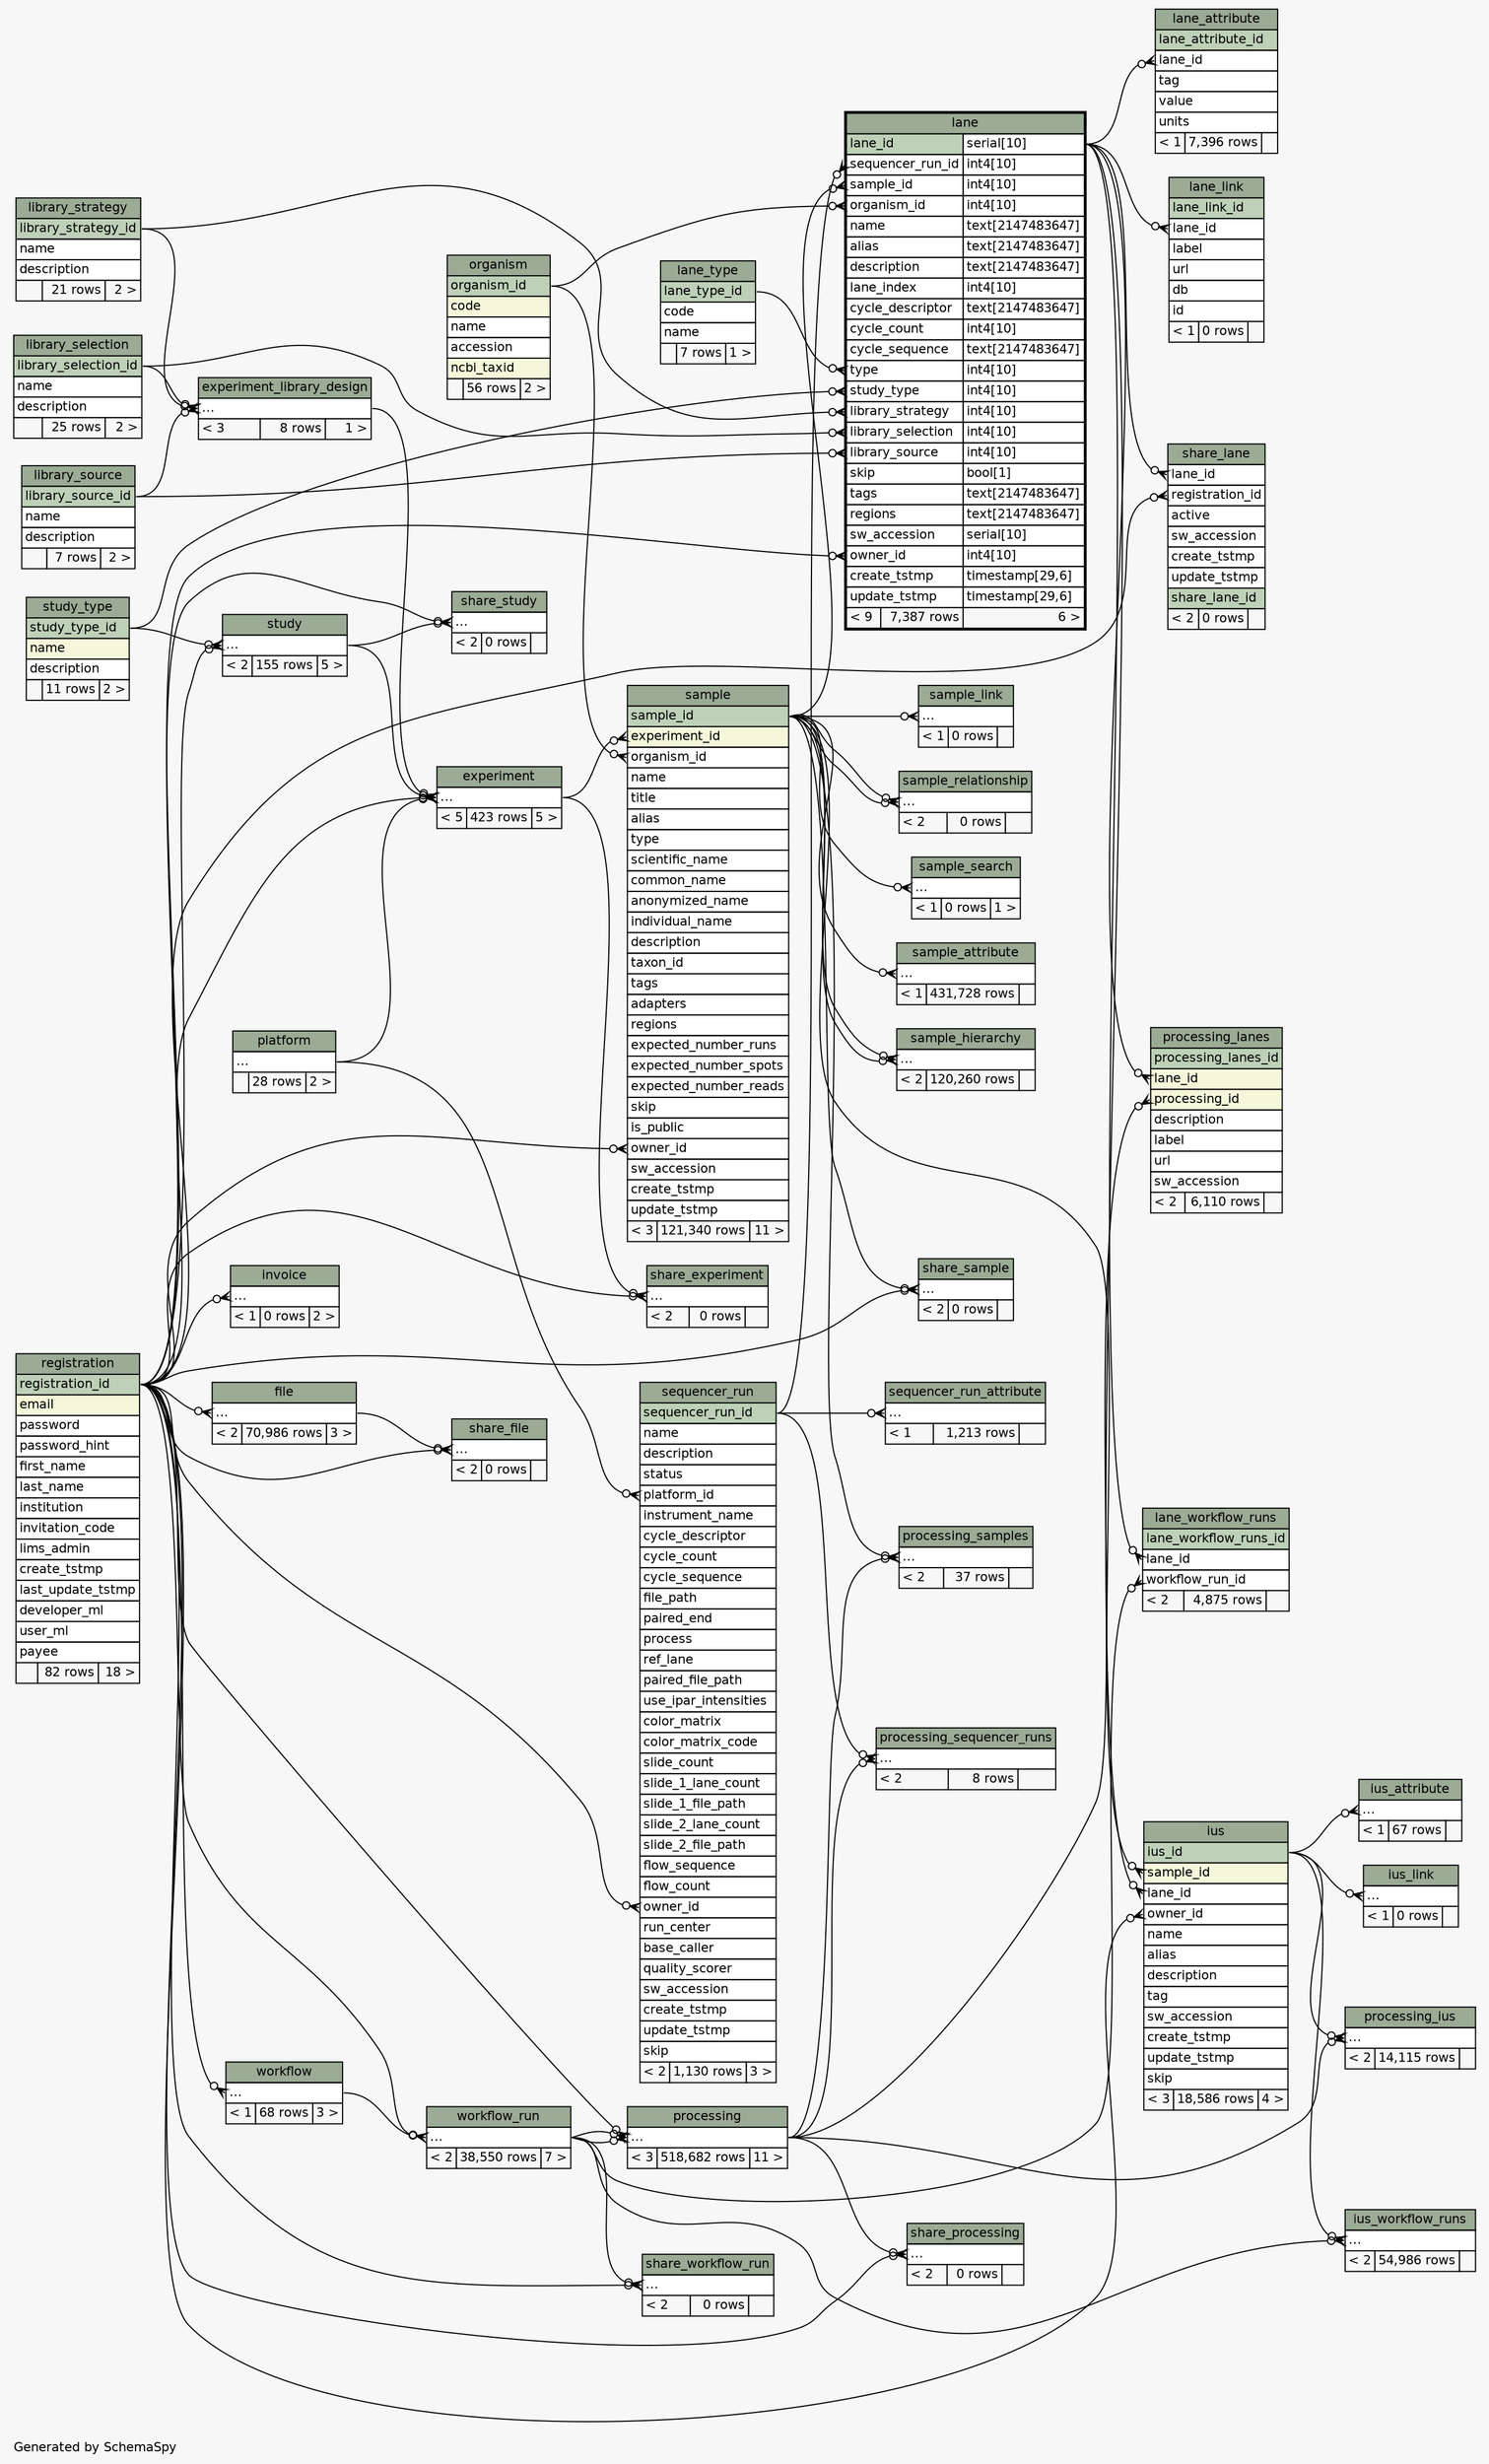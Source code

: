 // dot 2.26.3 on Linux 3.5.0-47-generic
// SchemaSpy rev 590
digraph "twoDegreesRelationshipsDiagram" {
  graph [
    rankdir="RL"
    bgcolor="#f7f7f7"
    label="\nGenerated by SchemaSpy"
    labeljust="l"
    nodesep="0.18"
    ranksep="0.46"
    fontname="Helvetica"
    fontsize="11"
  ];
  node [
    fontname="Helvetica"
    fontsize="11"
    shape="plaintext"
  ];
  edge [
    arrowsize="0.8"
  ];
  "experiment":"elipses":w -> "experiment_library_design":"elipses":e [arrowhead=none dir=back arrowtail=crowodot];
  "experiment":"elipses":w -> "registration":"registration_id":e [arrowhead=none dir=back arrowtail=crowodot];
  "experiment":"elipses":w -> "platform":"elipses":e [arrowhead=none dir=back arrowtail=crowodot];
  "experiment":"elipses":w -> "study":"elipses":e [arrowhead=none dir=back arrowtail=crowodot];
  "experiment_library_design":"elipses":w -> "library_selection":"library_selection_id":e [arrowhead=none dir=back arrowtail=crowodot];
  "experiment_library_design":"elipses":w -> "library_source":"library_source_id":e [arrowhead=none dir=back arrowtail=crowodot];
  "experiment_library_design":"elipses":w -> "library_strategy":"library_strategy_id":e [arrowhead=none dir=back arrowtail=crowodot];
  "file":"elipses":w -> "registration":"registration_id":e [arrowhead=none dir=back arrowtail=crowodot];
  "invoice":"elipses":w -> "registration":"registration_id":e [arrowhead=none dir=back arrowtail=crowodot];
  "ius":"lane_id":w -> "lane":"lane_id.type":e [arrowhead=none dir=back arrowtail=crowodot];
  "ius":"owner_id":w -> "registration":"registration_id":e [arrowhead=none dir=back arrowtail=crowodot];
  "ius":"sample_id":w -> "sample":"sample_id":e [arrowhead=none dir=back arrowtail=crowodot];
  "ius_attribute":"elipses":w -> "ius":"ius_id":e [arrowhead=none dir=back arrowtail=crowodot];
  "ius_link":"elipses":w -> "ius":"ius_id":e [arrowhead=none dir=back arrowtail=crowodot];
  "ius_workflow_runs":"elipses":w -> "ius":"ius_id":e [arrowhead=none dir=back arrowtail=crowodot];
  "ius_workflow_runs":"elipses":w -> "workflow_run":"elipses":e [arrowhead=none dir=back arrowtail=crowodot];
  "lane":"library_selection":w -> "library_selection":"library_selection_id":e [arrowhead=none dir=back arrowtail=crowodot];
  "lane":"library_source":w -> "library_source":"library_source_id":e [arrowhead=none dir=back arrowtail=crowodot];
  "lane":"library_strategy":w -> "library_strategy":"library_strategy_id":e [arrowhead=none dir=back arrowtail=crowodot];
  "lane":"organism_id":w -> "organism":"organism_id":e [arrowhead=none dir=back arrowtail=crowodot];
  "lane":"owner_id":w -> "registration":"registration_id":e [arrowhead=none dir=back arrowtail=crowodot];
  "lane":"sample_id":w -> "sample":"sample_id":e [arrowhead=none dir=back arrowtail=crowodot];
  "lane":"sequencer_run_id":w -> "sequencer_run":"sequencer_run_id":e [arrowhead=none dir=back arrowtail=crowodot];
  "lane":"study_type":w -> "study_type":"study_type_id":e [arrowhead=none dir=back arrowtail=crowodot];
  "lane":"type":w -> "lane_type":"lane_type_id":e [arrowhead=none dir=back arrowtail=crowodot];
  "lane_attribute":"lane_id":w -> "lane":"lane_id.type":e [arrowhead=none dir=back arrowtail=crowodot];
  "lane_link":"lane_id":w -> "lane":"lane_id.type":e [arrowhead=none dir=back arrowtail=crowodot];
  "lane_workflow_runs":"lane_id":w -> "lane":"lane_id.type":e [arrowhead=none dir=back arrowtail=crowodot];
  "lane_workflow_runs":"workflow_run_id":w -> "workflow_run":"elipses":e [arrowhead=none dir=back arrowtail=crowodot];
  "processing":"elipses":w -> "workflow_run":"elipses":e [arrowhead=none dir=back arrowtail=crowodot];
  "processing":"elipses":w -> "registration":"registration_id":e [arrowhead=none dir=back arrowtail=crowodot];
  "processing":"elipses":w -> "workflow_run":"elipses":e [arrowhead=none dir=back arrowtail=crowodot];
  "processing_ius":"elipses":w -> "ius":"ius_id":e [arrowhead=none dir=back arrowtail=crowodot];
  "processing_ius":"elipses":w -> "processing":"elipses":e [arrowhead=none dir=back arrowtail=crowodot];
  "processing_lanes":"lane_id":w -> "lane":"lane_id.type":e [arrowhead=none dir=back arrowtail=crowodot];
  "processing_lanes":"processing_id":w -> "processing":"elipses":e [arrowhead=none dir=back arrowtail=crowodot];
  "processing_samples":"elipses":w -> "processing":"elipses":e [arrowhead=none dir=back arrowtail=crowodot];
  "processing_samples":"elipses":w -> "sample":"sample_id":e [arrowhead=none dir=back arrowtail=crowodot];
  "processing_sequencer_runs":"elipses":w -> "processing":"elipses":e [arrowhead=none dir=back arrowtail=crowodot];
  "processing_sequencer_runs":"elipses":w -> "sequencer_run":"sequencer_run_id":e [arrowhead=none dir=back arrowtail=crowodot];
  "sample":"experiment_id":w -> "experiment":"elipses":e [arrowhead=none dir=back arrowtail=crowodot];
  "sample":"organism_id":w -> "organism":"organism_id":e [arrowhead=none dir=back arrowtail=crowodot];
  "sample":"owner_id":w -> "registration":"registration_id":e [arrowhead=none dir=back arrowtail=crowodot];
  "sample_attribute":"elipses":w -> "sample":"sample_id":e [arrowhead=none dir=back arrowtail=crowodot];
  "sample_hierarchy":"elipses":w -> "sample":"sample_id":e [arrowhead=none dir=back arrowtail=crowodot];
  "sample_hierarchy":"elipses":w -> "sample":"sample_id":e [arrowhead=none dir=back arrowtail=crowodot];
  "sample_link":"elipses":w -> "sample":"sample_id":e [arrowhead=none dir=back arrowtail=crowodot];
  "sample_relationship":"elipses":w -> "sample":"sample_id":e [arrowhead=none dir=back arrowtail=crowodot];
  "sample_relationship":"elipses":w -> "sample":"sample_id":e [arrowhead=none dir=back arrowtail=crowodot];
  "sample_search":"elipses":w -> "sample":"sample_id":e [arrowhead=none dir=back arrowtail=crowodot];
  "sequencer_run":"owner_id":w -> "registration":"registration_id":e [arrowhead=none dir=back arrowtail=crowodot];
  "sequencer_run":"platform_id":w -> "platform":"elipses":e [arrowhead=none dir=back arrowtail=crowodot];
  "sequencer_run_attribute":"elipses":w -> "sequencer_run":"sequencer_run_id":e [arrowhead=none dir=back arrowtail=crowodot];
  "share_experiment":"elipses":w -> "experiment":"elipses":e [arrowhead=none dir=back arrowtail=crowodot];
  "share_experiment":"elipses":w -> "registration":"registration_id":e [arrowhead=none dir=back arrowtail=crowodot];
  "share_file":"elipses":w -> "file":"elipses":e [arrowhead=none dir=back arrowtail=crowodot];
  "share_file":"elipses":w -> "registration":"registration_id":e [arrowhead=none dir=back arrowtail=crowodot];
  "share_lane":"lane_id":w -> "lane":"lane_id.type":e [arrowhead=none dir=back arrowtail=crowodot];
  "share_lane":"registration_id":w -> "registration":"registration_id":e [arrowhead=none dir=back arrowtail=crowodot];
  "share_processing":"elipses":w -> "processing":"elipses":e [arrowhead=none dir=back arrowtail=crowodot];
  "share_processing":"elipses":w -> "registration":"registration_id":e [arrowhead=none dir=back arrowtail=crowodot];
  "share_sample":"elipses":w -> "registration":"registration_id":e [arrowhead=none dir=back arrowtail=crowodot];
  "share_sample":"elipses":w -> "sample":"sample_id":e [arrowhead=none dir=back arrowtail=crowodot];
  "share_study":"elipses":w -> "registration":"registration_id":e [arrowhead=none dir=back arrowtail=crowodot];
  "share_study":"elipses":w -> "study":"elipses":e [arrowhead=none dir=back arrowtail=crowodot];
  "share_workflow_run":"elipses":w -> "registration":"registration_id":e [arrowhead=none dir=back arrowtail=crowodot];
  "share_workflow_run":"elipses":w -> "workflow_run":"elipses":e [arrowhead=none dir=back arrowtail=crowodot];
  "study":"elipses":w -> "study_type":"study_type_id":e [arrowhead=none dir=back arrowtail=crowodot];
  "study":"elipses":w -> "registration":"registration_id":e [arrowhead=none dir=back arrowtail=crowodot];
  "workflow":"elipses":w -> "registration":"registration_id":e [arrowhead=none dir=back arrowtail=crowodot];
  "workflow_run":"elipses":w -> "registration":"registration_id":e [arrowhead=none dir=back arrowtail=crowodot];
  "workflow_run":"elipses":w -> "workflow":"elipses":e [arrowhead=none dir=back arrowtail=crowodot];
  "experiment" [
    label=<
    <TABLE BORDER="0" CELLBORDER="1" CELLSPACING="0" BGCOLOR="#ffffff">
      <TR><TD COLSPAN="3" BGCOLOR="#9bab96" ALIGN="CENTER">experiment</TD></TR>
      <TR><TD PORT="elipses" COLSPAN="3" ALIGN="LEFT">...</TD></TR>
      <TR><TD ALIGN="LEFT" BGCOLOR="#f7f7f7">&lt; 5</TD><TD ALIGN="RIGHT" BGCOLOR="#f7f7f7">423 rows</TD><TD ALIGN="RIGHT" BGCOLOR="#f7f7f7">5 &gt;</TD></TR>
    </TABLE>>
    URL="experiment.html"
    tooltip="experiment"
  ];
  "experiment_library_design" [
    label=<
    <TABLE BORDER="0" CELLBORDER="1" CELLSPACING="0" BGCOLOR="#ffffff">
      <TR><TD COLSPAN="3" BGCOLOR="#9bab96" ALIGN="CENTER">experiment_library_design</TD></TR>
      <TR><TD PORT="elipses" COLSPAN="3" ALIGN="LEFT">...</TD></TR>
      <TR><TD ALIGN="LEFT" BGCOLOR="#f7f7f7">&lt; 3</TD><TD ALIGN="RIGHT" BGCOLOR="#f7f7f7">8 rows</TD><TD ALIGN="RIGHT" BGCOLOR="#f7f7f7">1 &gt;</TD></TR>
    </TABLE>>
    URL="experiment_library_design.html"
    tooltip="experiment_library_design"
  ];
  "file" [
    label=<
    <TABLE BORDER="0" CELLBORDER="1" CELLSPACING="0" BGCOLOR="#ffffff">
      <TR><TD COLSPAN="3" BGCOLOR="#9bab96" ALIGN="CENTER">file</TD></TR>
      <TR><TD PORT="elipses" COLSPAN="3" ALIGN="LEFT">...</TD></TR>
      <TR><TD ALIGN="LEFT" BGCOLOR="#f7f7f7">&lt; 2</TD><TD ALIGN="RIGHT" BGCOLOR="#f7f7f7">70,986 rows</TD><TD ALIGN="RIGHT" BGCOLOR="#f7f7f7">3 &gt;</TD></TR>
    </TABLE>>
    URL="file.html"
    tooltip="file"
  ];
  "invoice" [
    label=<
    <TABLE BORDER="0" CELLBORDER="1" CELLSPACING="0" BGCOLOR="#ffffff">
      <TR><TD COLSPAN="3" BGCOLOR="#9bab96" ALIGN="CENTER">invoice</TD></TR>
      <TR><TD PORT="elipses" COLSPAN="3" ALIGN="LEFT">...</TD></TR>
      <TR><TD ALIGN="LEFT" BGCOLOR="#f7f7f7">&lt; 1</TD><TD ALIGN="RIGHT" BGCOLOR="#f7f7f7">0 rows</TD><TD ALIGN="RIGHT" BGCOLOR="#f7f7f7">2 &gt;</TD></TR>
    </TABLE>>
    URL="invoice.html"
    tooltip="invoice"
  ];
  "ius" [
    label=<
    <TABLE BORDER="0" CELLBORDER="1" CELLSPACING="0" BGCOLOR="#ffffff">
      <TR><TD COLSPAN="3" BGCOLOR="#9bab96" ALIGN="CENTER">ius</TD></TR>
      <TR><TD PORT="ius_id" COLSPAN="3" BGCOLOR="#bed1b8" ALIGN="LEFT">ius_id</TD></TR>
      <TR><TD PORT="sample_id" COLSPAN="3" BGCOLOR="#f4f7da" ALIGN="LEFT">sample_id</TD></TR>
      <TR><TD PORT="lane_id" COLSPAN="3" ALIGN="LEFT">lane_id</TD></TR>
      <TR><TD PORT="owner_id" COLSPAN="3" ALIGN="LEFT">owner_id</TD></TR>
      <TR><TD PORT="name" COLSPAN="3" ALIGN="LEFT">name</TD></TR>
      <TR><TD PORT="alias" COLSPAN="3" ALIGN="LEFT">alias</TD></TR>
      <TR><TD PORT="description" COLSPAN="3" ALIGN="LEFT">description</TD></TR>
      <TR><TD PORT="tag" COLSPAN="3" ALIGN="LEFT">tag</TD></TR>
      <TR><TD PORT="sw_accession" COLSPAN="3" ALIGN="LEFT">sw_accession</TD></TR>
      <TR><TD PORT="create_tstmp" COLSPAN="3" ALIGN="LEFT">create_tstmp</TD></TR>
      <TR><TD PORT="update_tstmp" COLSPAN="3" ALIGN="LEFT">update_tstmp</TD></TR>
      <TR><TD PORT="skip" COLSPAN="3" ALIGN="LEFT">skip</TD></TR>
      <TR><TD ALIGN="LEFT" BGCOLOR="#f7f7f7">&lt; 3</TD><TD ALIGN="RIGHT" BGCOLOR="#f7f7f7">18,586 rows</TD><TD ALIGN="RIGHT" BGCOLOR="#f7f7f7">4 &gt;</TD></TR>
    </TABLE>>
    URL="ius.html"
    tooltip="ius"
  ];
  "ius_attribute" [
    label=<
    <TABLE BORDER="0" CELLBORDER="1" CELLSPACING="0" BGCOLOR="#ffffff">
      <TR><TD COLSPAN="3" BGCOLOR="#9bab96" ALIGN="CENTER">ius_attribute</TD></TR>
      <TR><TD PORT="elipses" COLSPAN="3" ALIGN="LEFT">...</TD></TR>
      <TR><TD ALIGN="LEFT" BGCOLOR="#f7f7f7">&lt; 1</TD><TD ALIGN="RIGHT" BGCOLOR="#f7f7f7">67 rows</TD><TD ALIGN="RIGHT" BGCOLOR="#f7f7f7">  </TD></TR>
    </TABLE>>
    URL="ius_attribute.html"
    tooltip="ius_attribute"
  ];
  "ius_link" [
    label=<
    <TABLE BORDER="0" CELLBORDER="1" CELLSPACING="0" BGCOLOR="#ffffff">
      <TR><TD COLSPAN="3" BGCOLOR="#9bab96" ALIGN="CENTER">ius_link</TD></TR>
      <TR><TD PORT="elipses" COLSPAN="3" ALIGN="LEFT">...</TD></TR>
      <TR><TD ALIGN="LEFT" BGCOLOR="#f7f7f7">&lt; 1</TD><TD ALIGN="RIGHT" BGCOLOR="#f7f7f7">0 rows</TD><TD ALIGN="RIGHT" BGCOLOR="#f7f7f7">  </TD></TR>
    </TABLE>>
    URL="ius_link.html"
    tooltip="ius_link"
  ];
  "ius_workflow_runs" [
    label=<
    <TABLE BORDER="0" CELLBORDER="1" CELLSPACING="0" BGCOLOR="#ffffff">
      <TR><TD COLSPAN="3" BGCOLOR="#9bab96" ALIGN="CENTER">ius_workflow_runs</TD></TR>
      <TR><TD PORT="elipses" COLSPAN="3" ALIGN="LEFT">...</TD></TR>
      <TR><TD ALIGN="LEFT" BGCOLOR="#f7f7f7">&lt; 2</TD><TD ALIGN="RIGHT" BGCOLOR="#f7f7f7">54,986 rows</TD><TD ALIGN="RIGHT" BGCOLOR="#f7f7f7">  </TD></TR>
    </TABLE>>
    URL="ius_workflow_runs.html"
    tooltip="ius_workflow_runs"
  ];
  "lane" [
    label=<
    <TABLE BORDER="2" CELLBORDER="1" CELLSPACING="0" BGCOLOR="#ffffff">
      <TR><TD COLSPAN="3" BGCOLOR="#9bab96" ALIGN="CENTER">lane</TD></TR>
      <TR><TD PORT="lane_id" COLSPAN="2" BGCOLOR="#bed1b8" ALIGN="LEFT">lane_id</TD><TD PORT="lane_id.type" ALIGN="LEFT">serial[10]</TD></TR>
      <TR><TD PORT="sequencer_run_id" COLSPAN="2" ALIGN="LEFT">sequencer_run_id</TD><TD PORT="sequencer_run_id.type" ALIGN="LEFT">int4[10]</TD></TR>
      <TR><TD PORT="sample_id" COLSPAN="2" ALIGN="LEFT">sample_id</TD><TD PORT="sample_id.type" ALIGN="LEFT">int4[10]</TD></TR>
      <TR><TD PORT="organism_id" COLSPAN="2" ALIGN="LEFT">organism_id</TD><TD PORT="organism_id.type" ALIGN="LEFT">int4[10]</TD></TR>
      <TR><TD PORT="name" COLSPAN="2" ALIGN="LEFT">name</TD><TD PORT="name.type" ALIGN="LEFT">text[2147483647]</TD></TR>
      <TR><TD PORT="alias" COLSPAN="2" ALIGN="LEFT">alias</TD><TD PORT="alias.type" ALIGN="LEFT">text[2147483647]</TD></TR>
      <TR><TD PORT="description" COLSPAN="2" ALIGN="LEFT">description</TD><TD PORT="description.type" ALIGN="LEFT">text[2147483647]</TD></TR>
      <TR><TD PORT="lane_index" COLSPAN="2" ALIGN="LEFT">lane_index</TD><TD PORT="lane_index.type" ALIGN="LEFT">int4[10]</TD></TR>
      <TR><TD PORT="cycle_descriptor" COLSPAN="2" ALIGN="LEFT">cycle_descriptor</TD><TD PORT="cycle_descriptor.type" ALIGN="LEFT">text[2147483647]</TD></TR>
      <TR><TD PORT="cycle_count" COLSPAN="2" ALIGN="LEFT">cycle_count</TD><TD PORT="cycle_count.type" ALIGN="LEFT">int4[10]</TD></TR>
      <TR><TD PORT="cycle_sequence" COLSPAN="2" ALIGN="LEFT">cycle_sequence</TD><TD PORT="cycle_sequence.type" ALIGN="LEFT">text[2147483647]</TD></TR>
      <TR><TD PORT="type" COLSPAN="2" ALIGN="LEFT">type</TD><TD PORT="type.type" ALIGN="LEFT">int4[10]</TD></TR>
      <TR><TD PORT="study_type" COLSPAN="2" ALIGN="LEFT">study_type</TD><TD PORT="study_type.type" ALIGN="LEFT">int4[10]</TD></TR>
      <TR><TD PORT="library_strategy" COLSPAN="2" ALIGN="LEFT">library_strategy</TD><TD PORT="library_strategy.type" ALIGN="LEFT">int4[10]</TD></TR>
      <TR><TD PORT="library_selection" COLSPAN="2" ALIGN="LEFT">library_selection</TD><TD PORT="library_selection.type" ALIGN="LEFT">int4[10]</TD></TR>
      <TR><TD PORT="library_source" COLSPAN="2" ALIGN="LEFT">library_source</TD><TD PORT="library_source.type" ALIGN="LEFT">int4[10]</TD></TR>
      <TR><TD PORT="skip" COLSPAN="2" ALIGN="LEFT">skip</TD><TD PORT="skip.type" ALIGN="LEFT">bool[1]</TD></TR>
      <TR><TD PORT="tags" COLSPAN="2" ALIGN="LEFT">tags</TD><TD PORT="tags.type" ALIGN="LEFT">text[2147483647]</TD></TR>
      <TR><TD PORT="regions" COLSPAN="2" ALIGN="LEFT">regions</TD><TD PORT="regions.type" ALIGN="LEFT">text[2147483647]</TD></TR>
      <TR><TD PORT="sw_accession" COLSPAN="2" ALIGN="LEFT">sw_accession</TD><TD PORT="sw_accession.type" ALIGN="LEFT">serial[10]</TD></TR>
      <TR><TD PORT="owner_id" COLSPAN="2" ALIGN="LEFT">owner_id</TD><TD PORT="owner_id.type" ALIGN="LEFT">int4[10]</TD></TR>
      <TR><TD PORT="create_tstmp" COLSPAN="2" ALIGN="LEFT">create_tstmp</TD><TD PORT="create_tstmp.type" ALIGN="LEFT">timestamp[29,6]</TD></TR>
      <TR><TD PORT="update_tstmp" COLSPAN="2" ALIGN="LEFT">update_tstmp</TD><TD PORT="update_tstmp.type" ALIGN="LEFT">timestamp[29,6]</TD></TR>
      <TR><TD ALIGN="LEFT" BGCOLOR="#f7f7f7">&lt; 9</TD><TD ALIGN="RIGHT" BGCOLOR="#f7f7f7">7,387 rows</TD><TD ALIGN="RIGHT" BGCOLOR="#f7f7f7">6 &gt;</TD></TR>
    </TABLE>>
    URL="lane.html"
    tooltip="lane"
  ];
  "lane_attribute" [
    label=<
    <TABLE BORDER="0" CELLBORDER="1" CELLSPACING="0" BGCOLOR="#ffffff">
      <TR><TD COLSPAN="3" BGCOLOR="#9bab96" ALIGN="CENTER">lane_attribute</TD></TR>
      <TR><TD PORT="lane_attribute_id" COLSPAN="3" BGCOLOR="#bed1b8" ALIGN="LEFT">lane_attribute_id</TD></TR>
      <TR><TD PORT="lane_id" COLSPAN="3" ALIGN="LEFT">lane_id</TD></TR>
      <TR><TD PORT="tag" COLSPAN="3" ALIGN="LEFT">tag</TD></TR>
      <TR><TD PORT="value" COLSPAN="3" ALIGN="LEFT">value</TD></TR>
      <TR><TD PORT="units" COLSPAN="3" ALIGN="LEFT">units</TD></TR>
      <TR><TD ALIGN="LEFT" BGCOLOR="#f7f7f7">&lt; 1</TD><TD ALIGN="RIGHT" BGCOLOR="#f7f7f7">7,396 rows</TD><TD ALIGN="RIGHT" BGCOLOR="#f7f7f7">  </TD></TR>
    </TABLE>>
    URL="lane_attribute.html"
    tooltip="lane_attribute"
  ];
  "lane_link" [
    label=<
    <TABLE BORDER="0" CELLBORDER="1" CELLSPACING="0" BGCOLOR="#ffffff">
      <TR><TD COLSPAN="3" BGCOLOR="#9bab96" ALIGN="CENTER">lane_link</TD></TR>
      <TR><TD PORT="lane_link_id" COLSPAN="3" BGCOLOR="#bed1b8" ALIGN="LEFT">lane_link_id</TD></TR>
      <TR><TD PORT="lane_id" COLSPAN="3" ALIGN="LEFT">lane_id</TD></TR>
      <TR><TD PORT="label" COLSPAN="3" ALIGN="LEFT">label</TD></TR>
      <TR><TD PORT="url" COLSPAN="3" ALIGN="LEFT">url</TD></TR>
      <TR><TD PORT="db" COLSPAN="3" ALIGN="LEFT">db</TD></TR>
      <TR><TD PORT="id" COLSPAN="3" ALIGN="LEFT">id</TD></TR>
      <TR><TD ALIGN="LEFT" BGCOLOR="#f7f7f7">&lt; 1</TD><TD ALIGN="RIGHT" BGCOLOR="#f7f7f7">0 rows</TD><TD ALIGN="RIGHT" BGCOLOR="#f7f7f7">  </TD></TR>
    </TABLE>>
    URL="lane_link.html"
    tooltip="lane_link"
  ];
  "lane_type" [
    label=<
    <TABLE BORDER="0" CELLBORDER="1" CELLSPACING="0" BGCOLOR="#ffffff">
      <TR><TD COLSPAN="3" BGCOLOR="#9bab96" ALIGN="CENTER">lane_type</TD></TR>
      <TR><TD PORT="lane_type_id" COLSPAN="3" BGCOLOR="#bed1b8" ALIGN="LEFT">lane_type_id</TD></TR>
      <TR><TD PORT="code" COLSPAN="3" ALIGN="LEFT">code</TD></TR>
      <TR><TD PORT="name" COLSPAN="3" ALIGN="LEFT">name</TD></TR>
      <TR><TD ALIGN="LEFT" BGCOLOR="#f7f7f7">  </TD><TD ALIGN="RIGHT" BGCOLOR="#f7f7f7">7 rows</TD><TD ALIGN="RIGHT" BGCOLOR="#f7f7f7">1 &gt;</TD></TR>
    </TABLE>>
    URL="lane_type.html"
    tooltip="lane_type"
  ];
  "lane_workflow_runs" [
    label=<
    <TABLE BORDER="0" CELLBORDER="1" CELLSPACING="0" BGCOLOR="#ffffff">
      <TR><TD COLSPAN="3" BGCOLOR="#9bab96" ALIGN="CENTER">lane_workflow_runs</TD></TR>
      <TR><TD PORT="lane_workflow_runs_id" COLSPAN="3" BGCOLOR="#bed1b8" ALIGN="LEFT">lane_workflow_runs_id</TD></TR>
      <TR><TD PORT="lane_id" COLSPAN="3" ALIGN="LEFT">lane_id</TD></TR>
      <TR><TD PORT="workflow_run_id" COLSPAN="3" ALIGN="LEFT">workflow_run_id</TD></TR>
      <TR><TD ALIGN="LEFT" BGCOLOR="#f7f7f7">&lt; 2</TD><TD ALIGN="RIGHT" BGCOLOR="#f7f7f7">4,875 rows</TD><TD ALIGN="RIGHT" BGCOLOR="#f7f7f7">  </TD></TR>
    </TABLE>>
    URL="lane_workflow_runs.html"
    tooltip="lane_workflow_runs"
  ];
  "library_selection" [
    label=<
    <TABLE BORDER="0" CELLBORDER="1" CELLSPACING="0" BGCOLOR="#ffffff">
      <TR><TD COLSPAN="3" BGCOLOR="#9bab96" ALIGN="CENTER">library_selection</TD></TR>
      <TR><TD PORT="library_selection_id" COLSPAN="3" BGCOLOR="#bed1b8" ALIGN="LEFT">library_selection_id</TD></TR>
      <TR><TD PORT="name" COLSPAN="3" ALIGN="LEFT">name</TD></TR>
      <TR><TD PORT="description" COLSPAN="3" ALIGN="LEFT">description</TD></TR>
      <TR><TD ALIGN="LEFT" BGCOLOR="#f7f7f7">  </TD><TD ALIGN="RIGHT" BGCOLOR="#f7f7f7">25 rows</TD><TD ALIGN="RIGHT" BGCOLOR="#f7f7f7">2 &gt;</TD></TR>
    </TABLE>>
    URL="library_selection.html"
    tooltip="library_selection"
  ];
  "library_source" [
    label=<
    <TABLE BORDER="0" CELLBORDER="1" CELLSPACING="0" BGCOLOR="#ffffff">
      <TR><TD COLSPAN="3" BGCOLOR="#9bab96" ALIGN="CENTER">library_source</TD></TR>
      <TR><TD PORT="library_source_id" COLSPAN="3" BGCOLOR="#bed1b8" ALIGN="LEFT">library_source_id</TD></TR>
      <TR><TD PORT="name" COLSPAN="3" ALIGN="LEFT">name</TD></TR>
      <TR><TD PORT="description" COLSPAN="3" ALIGN="LEFT">description</TD></TR>
      <TR><TD ALIGN="LEFT" BGCOLOR="#f7f7f7">  </TD><TD ALIGN="RIGHT" BGCOLOR="#f7f7f7">7 rows</TD><TD ALIGN="RIGHT" BGCOLOR="#f7f7f7">2 &gt;</TD></TR>
    </TABLE>>
    URL="library_source.html"
    tooltip="library_source"
  ];
  "library_strategy" [
    label=<
    <TABLE BORDER="0" CELLBORDER="1" CELLSPACING="0" BGCOLOR="#ffffff">
      <TR><TD COLSPAN="3" BGCOLOR="#9bab96" ALIGN="CENTER">library_strategy</TD></TR>
      <TR><TD PORT="library_strategy_id" COLSPAN="3" BGCOLOR="#bed1b8" ALIGN="LEFT">library_strategy_id</TD></TR>
      <TR><TD PORT="name" COLSPAN="3" ALIGN="LEFT">name</TD></TR>
      <TR><TD PORT="description" COLSPAN="3" ALIGN="LEFT">description</TD></TR>
      <TR><TD ALIGN="LEFT" BGCOLOR="#f7f7f7">  </TD><TD ALIGN="RIGHT" BGCOLOR="#f7f7f7">21 rows</TD><TD ALIGN="RIGHT" BGCOLOR="#f7f7f7">2 &gt;</TD></TR>
    </TABLE>>
    URL="library_strategy.html"
    tooltip="library_strategy"
  ];
  "organism" [
    label=<
    <TABLE BORDER="0" CELLBORDER="1" CELLSPACING="0" BGCOLOR="#ffffff">
      <TR><TD COLSPAN="3" BGCOLOR="#9bab96" ALIGN="CENTER">organism</TD></TR>
      <TR><TD PORT="organism_id" COLSPAN="3" BGCOLOR="#bed1b8" ALIGN="LEFT">organism_id</TD></TR>
      <TR><TD PORT="code" COLSPAN="3" BGCOLOR="#f4f7da" ALIGN="LEFT">code</TD></TR>
      <TR><TD PORT="name" COLSPAN="3" ALIGN="LEFT">name</TD></TR>
      <TR><TD PORT="accession" COLSPAN="3" ALIGN="LEFT">accession</TD></TR>
      <TR><TD PORT="ncbi_taxid" COLSPAN="3" BGCOLOR="#f4f7da" ALIGN="LEFT">ncbi_taxid</TD></TR>
      <TR><TD ALIGN="LEFT" BGCOLOR="#f7f7f7">  </TD><TD ALIGN="RIGHT" BGCOLOR="#f7f7f7">56 rows</TD><TD ALIGN="RIGHT" BGCOLOR="#f7f7f7">2 &gt;</TD></TR>
    </TABLE>>
    URL="organism.html"
    tooltip="organism"
  ];
  "platform" [
    label=<
    <TABLE BORDER="0" CELLBORDER="1" CELLSPACING="0" BGCOLOR="#ffffff">
      <TR><TD COLSPAN="3" BGCOLOR="#9bab96" ALIGN="CENTER">platform</TD></TR>
      <TR><TD PORT="elipses" COLSPAN="3" ALIGN="LEFT">...</TD></TR>
      <TR><TD ALIGN="LEFT" BGCOLOR="#f7f7f7">  </TD><TD ALIGN="RIGHT" BGCOLOR="#f7f7f7">28 rows</TD><TD ALIGN="RIGHT" BGCOLOR="#f7f7f7">2 &gt;</TD></TR>
    </TABLE>>
    URL="platform.html"
    tooltip="platform"
  ];
  "processing" [
    label=<
    <TABLE BORDER="0" CELLBORDER="1" CELLSPACING="0" BGCOLOR="#ffffff">
      <TR><TD COLSPAN="3" BGCOLOR="#9bab96" ALIGN="CENTER">processing</TD></TR>
      <TR><TD PORT="elipses" COLSPAN="3" ALIGN="LEFT">...</TD></TR>
      <TR><TD ALIGN="LEFT" BGCOLOR="#f7f7f7">&lt; 3</TD><TD ALIGN="RIGHT" BGCOLOR="#f7f7f7">518,682 rows</TD><TD ALIGN="RIGHT" BGCOLOR="#f7f7f7">11 &gt;</TD></TR>
    </TABLE>>
    URL="processing.html"
    tooltip="processing"
  ];
  "processing_ius" [
    label=<
    <TABLE BORDER="0" CELLBORDER="1" CELLSPACING="0" BGCOLOR="#ffffff">
      <TR><TD COLSPAN="3" BGCOLOR="#9bab96" ALIGN="CENTER">processing_ius</TD></TR>
      <TR><TD PORT="elipses" COLSPAN="3" ALIGN="LEFT">...</TD></TR>
      <TR><TD ALIGN="LEFT" BGCOLOR="#f7f7f7">&lt; 2</TD><TD ALIGN="RIGHT" BGCOLOR="#f7f7f7">14,115 rows</TD><TD ALIGN="RIGHT" BGCOLOR="#f7f7f7">  </TD></TR>
    </TABLE>>
    URL="processing_ius.html"
    tooltip="processing_ius"
  ];
  "processing_lanes" [
    label=<
    <TABLE BORDER="0" CELLBORDER="1" CELLSPACING="0" BGCOLOR="#ffffff">
      <TR><TD COLSPAN="3" BGCOLOR="#9bab96" ALIGN="CENTER">processing_lanes</TD></TR>
      <TR><TD PORT="processing_lanes_id" COLSPAN="3" BGCOLOR="#bed1b8" ALIGN="LEFT">processing_lanes_id</TD></TR>
      <TR><TD PORT="lane_id" COLSPAN="3" BGCOLOR="#f4f7da" ALIGN="LEFT">lane_id</TD></TR>
      <TR><TD PORT="processing_id" COLSPAN="3" BGCOLOR="#f4f7da" ALIGN="LEFT">processing_id</TD></TR>
      <TR><TD PORT="description" COLSPAN="3" ALIGN="LEFT">description</TD></TR>
      <TR><TD PORT="label" COLSPAN="3" ALIGN="LEFT">label</TD></TR>
      <TR><TD PORT="url" COLSPAN="3" ALIGN="LEFT">url</TD></TR>
      <TR><TD PORT="sw_accession" COLSPAN="3" ALIGN="LEFT">sw_accession</TD></TR>
      <TR><TD ALIGN="LEFT" BGCOLOR="#f7f7f7">&lt; 2</TD><TD ALIGN="RIGHT" BGCOLOR="#f7f7f7">6,110 rows</TD><TD ALIGN="RIGHT" BGCOLOR="#f7f7f7">  </TD></TR>
    </TABLE>>
    URL="processing_lanes.html"
    tooltip="processing_lanes"
  ];
  "processing_samples" [
    label=<
    <TABLE BORDER="0" CELLBORDER="1" CELLSPACING="0" BGCOLOR="#ffffff">
      <TR><TD COLSPAN="3" BGCOLOR="#9bab96" ALIGN="CENTER">processing_samples</TD></TR>
      <TR><TD PORT="elipses" COLSPAN="3" ALIGN="LEFT">...</TD></TR>
      <TR><TD ALIGN="LEFT" BGCOLOR="#f7f7f7">&lt; 2</TD><TD ALIGN="RIGHT" BGCOLOR="#f7f7f7">37 rows</TD><TD ALIGN="RIGHT" BGCOLOR="#f7f7f7">  </TD></TR>
    </TABLE>>
    URL="processing_samples.html"
    tooltip="processing_samples"
  ];
  "processing_sequencer_runs" [
    label=<
    <TABLE BORDER="0" CELLBORDER="1" CELLSPACING="0" BGCOLOR="#ffffff">
      <TR><TD COLSPAN="3" BGCOLOR="#9bab96" ALIGN="CENTER">processing_sequencer_runs</TD></TR>
      <TR><TD PORT="elipses" COLSPAN="3" ALIGN="LEFT">...</TD></TR>
      <TR><TD ALIGN="LEFT" BGCOLOR="#f7f7f7">&lt; 2</TD><TD ALIGN="RIGHT" BGCOLOR="#f7f7f7">8 rows</TD><TD ALIGN="RIGHT" BGCOLOR="#f7f7f7">  </TD></TR>
    </TABLE>>
    URL="processing_sequencer_runs.html"
    tooltip="processing_sequencer_runs"
  ];
  "registration" [
    label=<
    <TABLE BORDER="0" CELLBORDER="1" CELLSPACING="0" BGCOLOR="#ffffff">
      <TR><TD COLSPAN="3" BGCOLOR="#9bab96" ALIGN="CENTER">registration</TD></TR>
      <TR><TD PORT="registration_id" COLSPAN="3" BGCOLOR="#bed1b8" ALIGN="LEFT">registration_id</TD></TR>
      <TR><TD PORT="email" COLSPAN="3" BGCOLOR="#f4f7da" ALIGN="LEFT">email</TD></TR>
      <TR><TD PORT="password" COLSPAN="3" ALIGN="LEFT">password</TD></TR>
      <TR><TD PORT="password_hint" COLSPAN="3" ALIGN="LEFT">password_hint</TD></TR>
      <TR><TD PORT="first_name" COLSPAN="3" ALIGN="LEFT">first_name</TD></TR>
      <TR><TD PORT="last_name" COLSPAN="3" ALIGN="LEFT">last_name</TD></TR>
      <TR><TD PORT="institution" COLSPAN="3" ALIGN="LEFT">institution</TD></TR>
      <TR><TD PORT="invitation_code" COLSPAN="3" ALIGN="LEFT">invitation_code</TD></TR>
      <TR><TD PORT="lims_admin" COLSPAN="3" ALIGN="LEFT">lims_admin</TD></TR>
      <TR><TD PORT="create_tstmp" COLSPAN="3" ALIGN="LEFT">create_tstmp</TD></TR>
      <TR><TD PORT="last_update_tstmp" COLSPAN="3" ALIGN="LEFT">last_update_tstmp</TD></TR>
      <TR><TD PORT="developer_ml" COLSPAN="3" ALIGN="LEFT">developer_ml</TD></TR>
      <TR><TD PORT="user_ml" COLSPAN="3" ALIGN="LEFT">user_ml</TD></TR>
      <TR><TD PORT="payee" COLSPAN="3" ALIGN="LEFT">payee</TD></TR>
      <TR><TD ALIGN="LEFT" BGCOLOR="#f7f7f7">  </TD><TD ALIGN="RIGHT" BGCOLOR="#f7f7f7">82 rows</TD><TD ALIGN="RIGHT" BGCOLOR="#f7f7f7">18 &gt;</TD></TR>
    </TABLE>>
    URL="registration.html"
    tooltip="registration"
  ];
  "sample" [
    label=<
    <TABLE BORDER="0" CELLBORDER="1" CELLSPACING="0" BGCOLOR="#ffffff">
      <TR><TD COLSPAN="3" BGCOLOR="#9bab96" ALIGN="CENTER">sample</TD></TR>
      <TR><TD PORT="sample_id" COLSPAN="3" BGCOLOR="#bed1b8" ALIGN="LEFT">sample_id</TD></TR>
      <TR><TD PORT="experiment_id" COLSPAN="3" BGCOLOR="#f4f7da" ALIGN="LEFT">experiment_id</TD></TR>
      <TR><TD PORT="organism_id" COLSPAN="3" ALIGN="LEFT">organism_id</TD></TR>
      <TR><TD PORT="name" COLSPAN="3" ALIGN="LEFT">name</TD></TR>
      <TR><TD PORT="title" COLSPAN="3" ALIGN="LEFT">title</TD></TR>
      <TR><TD PORT="alias" COLSPAN="3" ALIGN="LEFT">alias</TD></TR>
      <TR><TD PORT="type" COLSPAN="3" ALIGN="LEFT">type</TD></TR>
      <TR><TD PORT="scientific_name" COLSPAN="3" ALIGN="LEFT">scientific_name</TD></TR>
      <TR><TD PORT="common_name" COLSPAN="3" ALIGN="LEFT">common_name</TD></TR>
      <TR><TD PORT="anonymized_name" COLSPAN="3" ALIGN="LEFT">anonymized_name</TD></TR>
      <TR><TD PORT="individual_name" COLSPAN="3" ALIGN="LEFT">individual_name</TD></TR>
      <TR><TD PORT="description" COLSPAN="3" ALIGN="LEFT">description</TD></TR>
      <TR><TD PORT="taxon_id" COLSPAN="3" ALIGN="LEFT">taxon_id</TD></TR>
      <TR><TD PORT="tags" COLSPAN="3" ALIGN="LEFT">tags</TD></TR>
      <TR><TD PORT="adapters" COLSPAN="3" ALIGN="LEFT">adapters</TD></TR>
      <TR><TD PORT="regions" COLSPAN="3" ALIGN="LEFT">regions</TD></TR>
      <TR><TD PORT="expected_number_runs" COLSPAN="3" ALIGN="LEFT">expected_number_runs</TD></TR>
      <TR><TD PORT="expected_number_spots" COLSPAN="3" ALIGN="LEFT">expected_number_spots</TD></TR>
      <TR><TD PORT="expected_number_reads" COLSPAN="3" ALIGN="LEFT">expected_number_reads</TD></TR>
      <TR><TD PORT="skip" COLSPAN="3" ALIGN="LEFT">skip</TD></TR>
      <TR><TD PORT="is_public" COLSPAN="3" ALIGN="LEFT">is_public</TD></TR>
      <TR><TD PORT="owner_id" COLSPAN="3" ALIGN="LEFT">owner_id</TD></TR>
      <TR><TD PORT="sw_accession" COLSPAN="3" ALIGN="LEFT">sw_accession</TD></TR>
      <TR><TD PORT="create_tstmp" COLSPAN="3" ALIGN="LEFT">create_tstmp</TD></TR>
      <TR><TD PORT="update_tstmp" COLSPAN="3" ALIGN="LEFT">update_tstmp</TD></TR>
      <TR><TD ALIGN="LEFT" BGCOLOR="#f7f7f7">&lt; 3</TD><TD ALIGN="RIGHT" BGCOLOR="#f7f7f7">121,340 rows</TD><TD ALIGN="RIGHT" BGCOLOR="#f7f7f7">11 &gt;</TD></TR>
    </TABLE>>
    URL="sample.html"
    tooltip="sample"
  ];
  "sample_attribute" [
    label=<
    <TABLE BORDER="0" CELLBORDER="1" CELLSPACING="0" BGCOLOR="#ffffff">
      <TR><TD COLSPAN="3" BGCOLOR="#9bab96" ALIGN="CENTER">sample_attribute</TD></TR>
      <TR><TD PORT="elipses" COLSPAN="3" ALIGN="LEFT">...</TD></TR>
      <TR><TD ALIGN="LEFT" BGCOLOR="#f7f7f7">&lt; 1</TD><TD ALIGN="RIGHT" BGCOLOR="#f7f7f7">431,728 rows</TD><TD ALIGN="RIGHT" BGCOLOR="#f7f7f7">  </TD></TR>
    </TABLE>>
    URL="sample_attribute.html"
    tooltip="sample_attribute"
  ];
  "sample_hierarchy" [
    label=<
    <TABLE BORDER="0" CELLBORDER="1" CELLSPACING="0" BGCOLOR="#ffffff">
      <TR><TD COLSPAN="3" BGCOLOR="#9bab96" ALIGN="CENTER">sample_hierarchy</TD></TR>
      <TR><TD PORT="elipses" COLSPAN="3" ALIGN="LEFT">...</TD></TR>
      <TR><TD ALIGN="LEFT" BGCOLOR="#f7f7f7">&lt; 2</TD><TD ALIGN="RIGHT" BGCOLOR="#f7f7f7">120,260 rows</TD><TD ALIGN="RIGHT" BGCOLOR="#f7f7f7">  </TD></TR>
    </TABLE>>
    URL="sample_hierarchy.html"
    tooltip="sample_hierarchy"
  ];
  "sample_link" [
    label=<
    <TABLE BORDER="0" CELLBORDER="1" CELLSPACING="0" BGCOLOR="#ffffff">
      <TR><TD COLSPAN="3" BGCOLOR="#9bab96" ALIGN="CENTER">sample_link</TD></TR>
      <TR><TD PORT="elipses" COLSPAN="3" ALIGN="LEFT">...</TD></TR>
      <TR><TD ALIGN="LEFT" BGCOLOR="#f7f7f7">&lt; 1</TD><TD ALIGN="RIGHT" BGCOLOR="#f7f7f7">0 rows</TD><TD ALIGN="RIGHT" BGCOLOR="#f7f7f7">  </TD></TR>
    </TABLE>>
    URL="sample_link.html"
    tooltip="sample_link"
  ];
  "sample_relationship" [
    label=<
    <TABLE BORDER="0" CELLBORDER="1" CELLSPACING="0" BGCOLOR="#ffffff">
      <TR><TD COLSPAN="3" BGCOLOR="#9bab96" ALIGN="CENTER">sample_relationship</TD></TR>
      <TR><TD PORT="elipses" COLSPAN="3" ALIGN="LEFT">...</TD></TR>
      <TR><TD ALIGN="LEFT" BGCOLOR="#f7f7f7">&lt; 2</TD><TD ALIGN="RIGHT" BGCOLOR="#f7f7f7">0 rows</TD><TD ALIGN="RIGHT" BGCOLOR="#f7f7f7">  </TD></TR>
    </TABLE>>
    URL="sample_relationship.html"
    tooltip="sample_relationship"
  ];
  "sample_search" [
    label=<
    <TABLE BORDER="0" CELLBORDER="1" CELLSPACING="0" BGCOLOR="#ffffff">
      <TR><TD COLSPAN="3" BGCOLOR="#9bab96" ALIGN="CENTER">sample_search</TD></TR>
      <TR><TD PORT="elipses" COLSPAN="3" ALIGN="LEFT">...</TD></TR>
      <TR><TD ALIGN="LEFT" BGCOLOR="#f7f7f7">&lt; 1</TD><TD ALIGN="RIGHT" BGCOLOR="#f7f7f7">0 rows</TD><TD ALIGN="RIGHT" BGCOLOR="#f7f7f7">1 &gt;</TD></TR>
    </TABLE>>
    URL="sample_search.html"
    tooltip="sample_search"
  ];
  "sequencer_run" [
    label=<
    <TABLE BORDER="0" CELLBORDER="1" CELLSPACING="0" BGCOLOR="#ffffff">
      <TR><TD COLSPAN="3" BGCOLOR="#9bab96" ALIGN="CENTER">sequencer_run</TD></TR>
      <TR><TD PORT="sequencer_run_id" COLSPAN="3" BGCOLOR="#bed1b8" ALIGN="LEFT">sequencer_run_id</TD></TR>
      <TR><TD PORT="name" COLSPAN="3" ALIGN="LEFT">name</TD></TR>
      <TR><TD PORT="description" COLSPAN="3" ALIGN="LEFT">description</TD></TR>
      <TR><TD PORT="status" COLSPAN="3" ALIGN="LEFT">status</TD></TR>
      <TR><TD PORT="platform_id" COLSPAN="3" ALIGN="LEFT">platform_id</TD></TR>
      <TR><TD PORT="instrument_name" COLSPAN="3" ALIGN="LEFT">instrument_name</TD></TR>
      <TR><TD PORT="cycle_descriptor" COLSPAN="3" ALIGN="LEFT">cycle_descriptor</TD></TR>
      <TR><TD PORT="cycle_count" COLSPAN="3" ALIGN="LEFT">cycle_count</TD></TR>
      <TR><TD PORT="cycle_sequence" COLSPAN="3" ALIGN="LEFT">cycle_sequence</TD></TR>
      <TR><TD PORT="file_path" COLSPAN="3" ALIGN="LEFT">file_path</TD></TR>
      <TR><TD PORT="paired_end" COLSPAN="3" ALIGN="LEFT">paired_end</TD></TR>
      <TR><TD PORT="process" COLSPAN="3" ALIGN="LEFT">process</TD></TR>
      <TR><TD PORT="ref_lane" COLSPAN="3" ALIGN="LEFT">ref_lane</TD></TR>
      <TR><TD PORT="paired_file_path" COLSPAN="3" ALIGN="LEFT">paired_file_path</TD></TR>
      <TR><TD PORT="use_ipar_intensities" COLSPAN="3" ALIGN="LEFT">use_ipar_intensities</TD></TR>
      <TR><TD PORT="color_matrix" COLSPAN="3" ALIGN="LEFT">color_matrix</TD></TR>
      <TR><TD PORT="color_matrix_code" COLSPAN="3" ALIGN="LEFT">color_matrix_code</TD></TR>
      <TR><TD PORT="slide_count" COLSPAN="3" ALIGN="LEFT">slide_count</TD></TR>
      <TR><TD PORT="slide_1_lane_count" COLSPAN="3" ALIGN="LEFT">slide_1_lane_count</TD></TR>
      <TR><TD PORT="slide_1_file_path" COLSPAN="3" ALIGN="LEFT">slide_1_file_path</TD></TR>
      <TR><TD PORT="slide_2_lane_count" COLSPAN="3" ALIGN="LEFT">slide_2_lane_count</TD></TR>
      <TR><TD PORT="slide_2_file_path" COLSPAN="3" ALIGN="LEFT">slide_2_file_path</TD></TR>
      <TR><TD PORT="flow_sequence" COLSPAN="3" ALIGN="LEFT">flow_sequence</TD></TR>
      <TR><TD PORT="flow_count" COLSPAN="3" ALIGN="LEFT">flow_count</TD></TR>
      <TR><TD PORT="owner_id" COLSPAN="3" ALIGN="LEFT">owner_id</TD></TR>
      <TR><TD PORT="run_center" COLSPAN="3" ALIGN="LEFT">run_center</TD></TR>
      <TR><TD PORT="base_caller" COLSPAN="3" ALIGN="LEFT">base_caller</TD></TR>
      <TR><TD PORT="quality_scorer" COLSPAN="3" ALIGN="LEFT">quality_scorer</TD></TR>
      <TR><TD PORT="sw_accession" COLSPAN="3" ALIGN="LEFT">sw_accession</TD></TR>
      <TR><TD PORT="create_tstmp" COLSPAN="3" ALIGN="LEFT">create_tstmp</TD></TR>
      <TR><TD PORT="update_tstmp" COLSPAN="3" ALIGN="LEFT">update_tstmp</TD></TR>
      <TR><TD PORT="skip" COLSPAN="3" ALIGN="LEFT">skip</TD></TR>
      <TR><TD ALIGN="LEFT" BGCOLOR="#f7f7f7">&lt; 2</TD><TD ALIGN="RIGHT" BGCOLOR="#f7f7f7">1,130 rows</TD><TD ALIGN="RIGHT" BGCOLOR="#f7f7f7">3 &gt;</TD></TR>
    </TABLE>>
    URL="sequencer_run.html"
    tooltip="sequencer_run"
  ];
  "sequencer_run_attribute" [
    label=<
    <TABLE BORDER="0" CELLBORDER="1" CELLSPACING="0" BGCOLOR="#ffffff">
      <TR><TD COLSPAN="3" BGCOLOR="#9bab96" ALIGN="CENTER">sequencer_run_attribute</TD></TR>
      <TR><TD PORT="elipses" COLSPAN="3" ALIGN="LEFT">...</TD></TR>
      <TR><TD ALIGN="LEFT" BGCOLOR="#f7f7f7">&lt; 1</TD><TD ALIGN="RIGHT" BGCOLOR="#f7f7f7">1,213 rows</TD><TD ALIGN="RIGHT" BGCOLOR="#f7f7f7">  </TD></TR>
    </TABLE>>
    URL="sequencer_run_attribute.html"
    tooltip="sequencer_run_attribute"
  ];
  "share_experiment" [
    label=<
    <TABLE BORDER="0" CELLBORDER="1" CELLSPACING="0" BGCOLOR="#ffffff">
      <TR><TD COLSPAN="3" BGCOLOR="#9bab96" ALIGN="CENTER">share_experiment</TD></TR>
      <TR><TD PORT="elipses" COLSPAN="3" ALIGN="LEFT">...</TD></TR>
      <TR><TD ALIGN="LEFT" BGCOLOR="#f7f7f7">&lt; 2</TD><TD ALIGN="RIGHT" BGCOLOR="#f7f7f7">0 rows</TD><TD ALIGN="RIGHT" BGCOLOR="#f7f7f7">  </TD></TR>
    </TABLE>>
    URL="share_experiment.html"
    tooltip="share_experiment"
  ];
  "share_file" [
    label=<
    <TABLE BORDER="0" CELLBORDER="1" CELLSPACING="0" BGCOLOR="#ffffff">
      <TR><TD COLSPAN="3" BGCOLOR="#9bab96" ALIGN="CENTER">share_file</TD></TR>
      <TR><TD PORT="elipses" COLSPAN="3" ALIGN="LEFT">...</TD></TR>
      <TR><TD ALIGN="LEFT" BGCOLOR="#f7f7f7">&lt; 2</TD><TD ALIGN="RIGHT" BGCOLOR="#f7f7f7">0 rows</TD><TD ALIGN="RIGHT" BGCOLOR="#f7f7f7">  </TD></TR>
    </TABLE>>
    URL="share_file.html"
    tooltip="share_file"
  ];
  "share_lane" [
    label=<
    <TABLE BORDER="0" CELLBORDER="1" CELLSPACING="0" BGCOLOR="#ffffff">
      <TR><TD COLSPAN="3" BGCOLOR="#9bab96" ALIGN="CENTER">share_lane</TD></TR>
      <TR><TD PORT="lane_id" COLSPAN="3" ALIGN="LEFT">lane_id</TD></TR>
      <TR><TD PORT="registration_id" COLSPAN="3" ALIGN="LEFT">registration_id</TD></TR>
      <TR><TD PORT="active" COLSPAN="3" ALIGN="LEFT">active</TD></TR>
      <TR><TD PORT="sw_accession" COLSPAN="3" ALIGN="LEFT">sw_accession</TD></TR>
      <TR><TD PORT="create_tstmp" COLSPAN="3" ALIGN="LEFT">create_tstmp</TD></TR>
      <TR><TD PORT="update_tstmp" COLSPAN="3" ALIGN="LEFT">update_tstmp</TD></TR>
      <TR><TD PORT="share_lane_id" COLSPAN="3" BGCOLOR="#bed1b8" ALIGN="LEFT">share_lane_id</TD></TR>
      <TR><TD ALIGN="LEFT" BGCOLOR="#f7f7f7">&lt; 2</TD><TD ALIGN="RIGHT" BGCOLOR="#f7f7f7">0 rows</TD><TD ALIGN="RIGHT" BGCOLOR="#f7f7f7">  </TD></TR>
    </TABLE>>
    URL="share_lane.html"
    tooltip="share_lane"
  ];
  "share_processing" [
    label=<
    <TABLE BORDER="0" CELLBORDER="1" CELLSPACING="0" BGCOLOR="#ffffff">
      <TR><TD COLSPAN="3" BGCOLOR="#9bab96" ALIGN="CENTER">share_processing</TD></TR>
      <TR><TD PORT="elipses" COLSPAN="3" ALIGN="LEFT">...</TD></TR>
      <TR><TD ALIGN="LEFT" BGCOLOR="#f7f7f7">&lt; 2</TD><TD ALIGN="RIGHT" BGCOLOR="#f7f7f7">0 rows</TD><TD ALIGN="RIGHT" BGCOLOR="#f7f7f7">  </TD></TR>
    </TABLE>>
    URL="share_processing.html"
    tooltip="share_processing"
  ];
  "share_sample" [
    label=<
    <TABLE BORDER="0" CELLBORDER="1" CELLSPACING="0" BGCOLOR="#ffffff">
      <TR><TD COLSPAN="3" BGCOLOR="#9bab96" ALIGN="CENTER">share_sample</TD></TR>
      <TR><TD PORT="elipses" COLSPAN="3" ALIGN="LEFT">...</TD></TR>
      <TR><TD ALIGN="LEFT" BGCOLOR="#f7f7f7">&lt; 2</TD><TD ALIGN="RIGHT" BGCOLOR="#f7f7f7">0 rows</TD><TD ALIGN="RIGHT" BGCOLOR="#f7f7f7">  </TD></TR>
    </TABLE>>
    URL="share_sample.html"
    tooltip="share_sample"
  ];
  "share_study" [
    label=<
    <TABLE BORDER="0" CELLBORDER="1" CELLSPACING="0" BGCOLOR="#ffffff">
      <TR><TD COLSPAN="3" BGCOLOR="#9bab96" ALIGN="CENTER">share_study</TD></TR>
      <TR><TD PORT="elipses" COLSPAN="3" ALIGN="LEFT">...</TD></TR>
      <TR><TD ALIGN="LEFT" BGCOLOR="#f7f7f7">&lt; 2</TD><TD ALIGN="RIGHT" BGCOLOR="#f7f7f7">0 rows</TD><TD ALIGN="RIGHT" BGCOLOR="#f7f7f7">  </TD></TR>
    </TABLE>>
    URL="share_study.html"
    tooltip="share_study"
  ];
  "share_workflow_run" [
    label=<
    <TABLE BORDER="0" CELLBORDER="1" CELLSPACING="0" BGCOLOR="#ffffff">
      <TR><TD COLSPAN="3" BGCOLOR="#9bab96" ALIGN="CENTER">share_workflow_run</TD></TR>
      <TR><TD PORT="elipses" COLSPAN="3" ALIGN="LEFT">...</TD></TR>
      <TR><TD ALIGN="LEFT" BGCOLOR="#f7f7f7">&lt; 2</TD><TD ALIGN="RIGHT" BGCOLOR="#f7f7f7">0 rows</TD><TD ALIGN="RIGHT" BGCOLOR="#f7f7f7">  </TD></TR>
    </TABLE>>
    URL="share_workflow_run.html"
    tooltip="share_workflow_run"
  ];
  "study" [
    label=<
    <TABLE BORDER="0" CELLBORDER="1" CELLSPACING="0" BGCOLOR="#ffffff">
      <TR><TD COLSPAN="3" BGCOLOR="#9bab96" ALIGN="CENTER">study</TD></TR>
      <TR><TD PORT="elipses" COLSPAN="3" ALIGN="LEFT">...</TD></TR>
      <TR><TD ALIGN="LEFT" BGCOLOR="#f7f7f7">&lt; 2</TD><TD ALIGN="RIGHT" BGCOLOR="#f7f7f7">155 rows</TD><TD ALIGN="RIGHT" BGCOLOR="#f7f7f7">5 &gt;</TD></TR>
    </TABLE>>
    URL="study.html"
    tooltip="study"
  ];
  "study_type" [
    label=<
    <TABLE BORDER="0" CELLBORDER="1" CELLSPACING="0" BGCOLOR="#ffffff">
      <TR><TD COLSPAN="3" BGCOLOR="#9bab96" ALIGN="CENTER">study_type</TD></TR>
      <TR><TD PORT="study_type_id" COLSPAN="3" BGCOLOR="#bed1b8" ALIGN="LEFT">study_type_id</TD></TR>
      <TR><TD PORT="name" COLSPAN="3" BGCOLOR="#f4f7da" ALIGN="LEFT">name</TD></TR>
      <TR><TD PORT="description" COLSPAN="3" ALIGN="LEFT">description</TD></TR>
      <TR><TD ALIGN="LEFT" BGCOLOR="#f7f7f7">  </TD><TD ALIGN="RIGHT" BGCOLOR="#f7f7f7">11 rows</TD><TD ALIGN="RIGHT" BGCOLOR="#f7f7f7">2 &gt;</TD></TR>
    </TABLE>>
    URL="study_type.html"
    tooltip="study_type"
  ];
  "workflow" [
    label=<
    <TABLE BORDER="0" CELLBORDER="1" CELLSPACING="0" BGCOLOR="#ffffff">
      <TR><TD COLSPAN="3" BGCOLOR="#9bab96" ALIGN="CENTER">workflow</TD></TR>
      <TR><TD PORT="elipses" COLSPAN="3" ALIGN="LEFT">...</TD></TR>
      <TR><TD ALIGN="LEFT" BGCOLOR="#f7f7f7">&lt; 1</TD><TD ALIGN="RIGHT" BGCOLOR="#f7f7f7">68 rows</TD><TD ALIGN="RIGHT" BGCOLOR="#f7f7f7">3 &gt;</TD></TR>
    </TABLE>>
    URL="workflow.html"
    tooltip="workflow"
  ];
  "workflow_run" [
    label=<
    <TABLE BORDER="0" CELLBORDER="1" CELLSPACING="0" BGCOLOR="#ffffff">
      <TR><TD COLSPAN="3" BGCOLOR="#9bab96" ALIGN="CENTER">workflow_run</TD></TR>
      <TR><TD PORT="elipses" COLSPAN="3" ALIGN="LEFT">...</TD></TR>
      <TR><TD ALIGN="LEFT" BGCOLOR="#f7f7f7">&lt; 2</TD><TD ALIGN="RIGHT" BGCOLOR="#f7f7f7">38,550 rows</TD><TD ALIGN="RIGHT" BGCOLOR="#f7f7f7">7 &gt;</TD></TR>
    </TABLE>>
    URL="workflow_run.html"
    tooltip="workflow_run"
  ];
}
